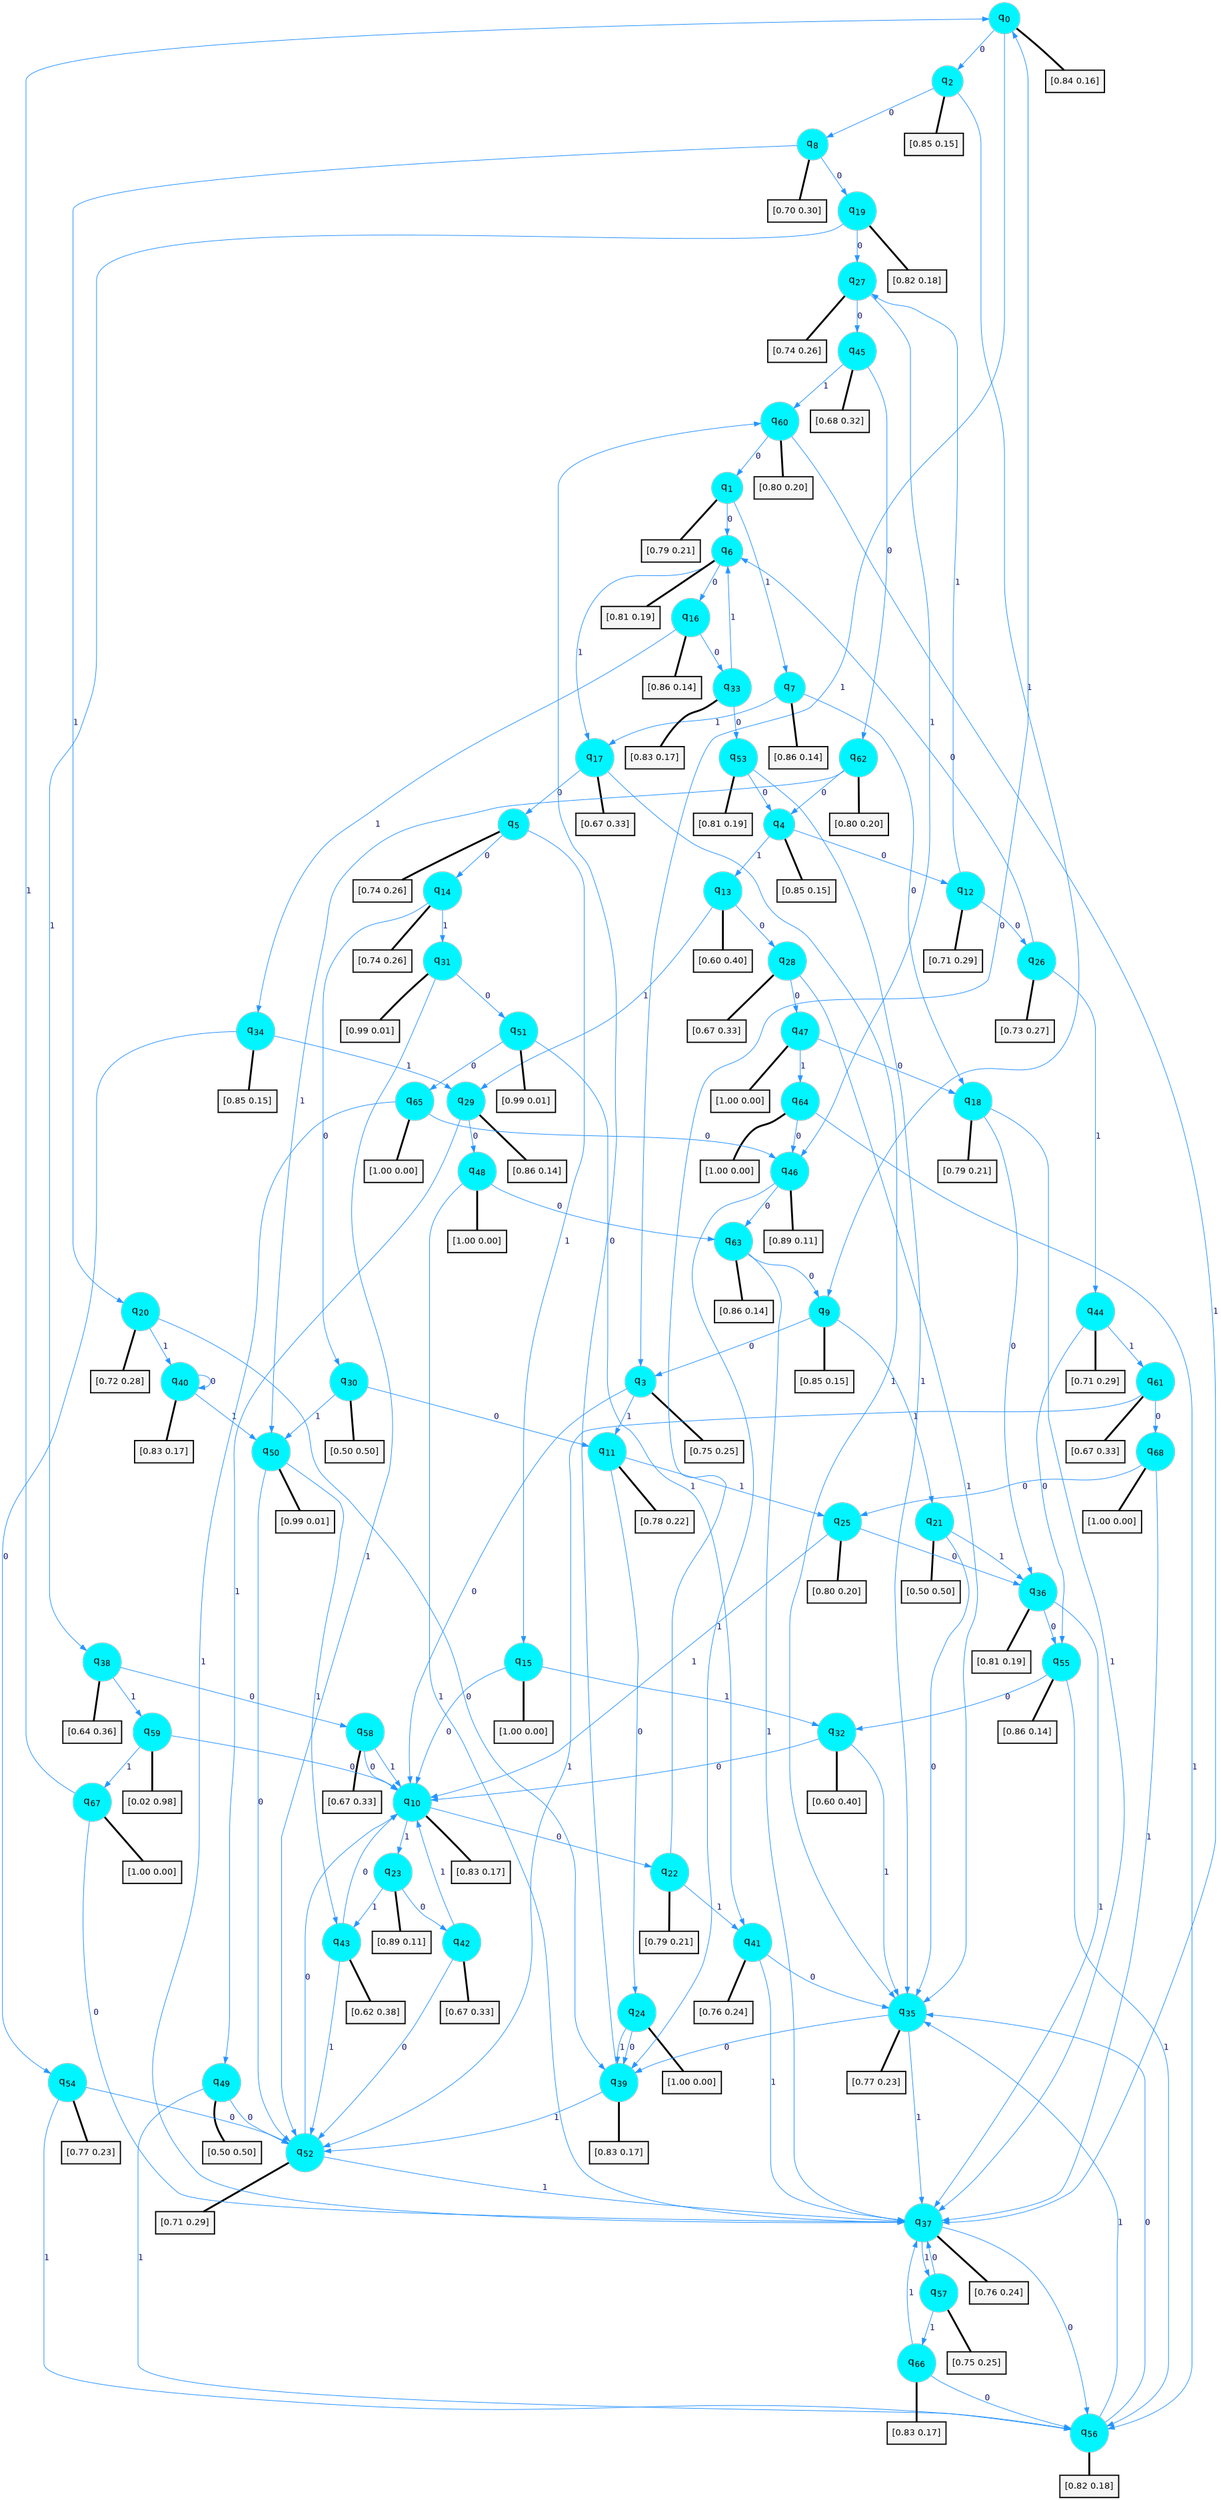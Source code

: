 digraph G {
graph [
bgcolor=transparent, dpi=300, rankdir=TD, size="40,25"];
node [
color=gray, fillcolor=turquoise1, fontcolor=black, fontname=Helvetica, fontsize=16, fontweight=bold, shape=circle, style=filled];
edge [
arrowsize=1, color=dodgerblue1, fontcolor=midnightblue, fontname=courier, fontweight=bold, penwidth=1, style=solid, weight=20];
0[label=<q<SUB>0</SUB>>];
1[label=<q<SUB>1</SUB>>];
2[label=<q<SUB>2</SUB>>];
3[label=<q<SUB>3</SUB>>];
4[label=<q<SUB>4</SUB>>];
5[label=<q<SUB>5</SUB>>];
6[label=<q<SUB>6</SUB>>];
7[label=<q<SUB>7</SUB>>];
8[label=<q<SUB>8</SUB>>];
9[label=<q<SUB>9</SUB>>];
10[label=<q<SUB>10</SUB>>];
11[label=<q<SUB>11</SUB>>];
12[label=<q<SUB>12</SUB>>];
13[label=<q<SUB>13</SUB>>];
14[label=<q<SUB>14</SUB>>];
15[label=<q<SUB>15</SUB>>];
16[label=<q<SUB>16</SUB>>];
17[label=<q<SUB>17</SUB>>];
18[label=<q<SUB>18</SUB>>];
19[label=<q<SUB>19</SUB>>];
20[label=<q<SUB>20</SUB>>];
21[label=<q<SUB>21</SUB>>];
22[label=<q<SUB>22</SUB>>];
23[label=<q<SUB>23</SUB>>];
24[label=<q<SUB>24</SUB>>];
25[label=<q<SUB>25</SUB>>];
26[label=<q<SUB>26</SUB>>];
27[label=<q<SUB>27</SUB>>];
28[label=<q<SUB>28</SUB>>];
29[label=<q<SUB>29</SUB>>];
30[label=<q<SUB>30</SUB>>];
31[label=<q<SUB>31</SUB>>];
32[label=<q<SUB>32</SUB>>];
33[label=<q<SUB>33</SUB>>];
34[label=<q<SUB>34</SUB>>];
35[label=<q<SUB>35</SUB>>];
36[label=<q<SUB>36</SUB>>];
37[label=<q<SUB>37</SUB>>];
38[label=<q<SUB>38</SUB>>];
39[label=<q<SUB>39</SUB>>];
40[label=<q<SUB>40</SUB>>];
41[label=<q<SUB>41</SUB>>];
42[label=<q<SUB>42</SUB>>];
43[label=<q<SUB>43</SUB>>];
44[label=<q<SUB>44</SUB>>];
45[label=<q<SUB>45</SUB>>];
46[label=<q<SUB>46</SUB>>];
47[label=<q<SUB>47</SUB>>];
48[label=<q<SUB>48</SUB>>];
49[label=<q<SUB>49</SUB>>];
50[label=<q<SUB>50</SUB>>];
51[label=<q<SUB>51</SUB>>];
52[label=<q<SUB>52</SUB>>];
53[label=<q<SUB>53</SUB>>];
54[label=<q<SUB>54</SUB>>];
55[label=<q<SUB>55</SUB>>];
56[label=<q<SUB>56</SUB>>];
57[label=<q<SUB>57</SUB>>];
58[label=<q<SUB>58</SUB>>];
59[label=<q<SUB>59</SUB>>];
60[label=<q<SUB>60</SUB>>];
61[label=<q<SUB>61</SUB>>];
62[label=<q<SUB>62</SUB>>];
63[label=<q<SUB>63</SUB>>];
64[label=<q<SUB>64</SUB>>];
65[label=<q<SUB>65</SUB>>];
66[label=<q<SUB>66</SUB>>];
67[label=<q<SUB>67</SUB>>];
68[label=<q<SUB>68</SUB>>];
69[label="[0.84 0.16]", shape=box,fontcolor=black, fontname=Helvetica, fontsize=14, penwidth=2, fillcolor=whitesmoke,color=black];
70[label="[0.79 0.21]", shape=box,fontcolor=black, fontname=Helvetica, fontsize=14, penwidth=2, fillcolor=whitesmoke,color=black];
71[label="[0.85 0.15]", shape=box,fontcolor=black, fontname=Helvetica, fontsize=14, penwidth=2, fillcolor=whitesmoke,color=black];
72[label="[0.75 0.25]", shape=box,fontcolor=black, fontname=Helvetica, fontsize=14, penwidth=2, fillcolor=whitesmoke,color=black];
73[label="[0.85 0.15]", shape=box,fontcolor=black, fontname=Helvetica, fontsize=14, penwidth=2, fillcolor=whitesmoke,color=black];
74[label="[0.74 0.26]", shape=box,fontcolor=black, fontname=Helvetica, fontsize=14, penwidth=2, fillcolor=whitesmoke,color=black];
75[label="[0.81 0.19]", shape=box,fontcolor=black, fontname=Helvetica, fontsize=14, penwidth=2, fillcolor=whitesmoke,color=black];
76[label="[0.86 0.14]", shape=box,fontcolor=black, fontname=Helvetica, fontsize=14, penwidth=2, fillcolor=whitesmoke,color=black];
77[label="[0.70 0.30]", shape=box,fontcolor=black, fontname=Helvetica, fontsize=14, penwidth=2, fillcolor=whitesmoke,color=black];
78[label="[0.85 0.15]", shape=box,fontcolor=black, fontname=Helvetica, fontsize=14, penwidth=2, fillcolor=whitesmoke,color=black];
79[label="[0.83 0.17]", shape=box,fontcolor=black, fontname=Helvetica, fontsize=14, penwidth=2, fillcolor=whitesmoke,color=black];
80[label="[0.78 0.22]", shape=box,fontcolor=black, fontname=Helvetica, fontsize=14, penwidth=2, fillcolor=whitesmoke,color=black];
81[label="[0.71 0.29]", shape=box,fontcolor=black, fontname=Helvetica, fontsize=14, penwidth=2, fillcolor=whitesmoke,color=black];
82[label="[0.60 0.40]", shape=box,fontcolor=black, fontname=Helvetica, fontsize=14, penwidth=2, fillcolor=whitesmoke,color=black];
83[label="[0.74 0.26]", shape=box,fontcolor=black, fontname=Helvetica, fontsize=14, penwidth=2, fillcolor=whitesmoke,color=black];
84[label="[1.00 0.00]", shape=box,fontcolor=black, fontname=Helvetica, fontsize=14, penwidth=2, fillcolor=whitesmoke,color=black];
85[label="[0.86 0.14]", shape=box,fontcolor=black, fontname=Helvetica, fontsize=14, penwidth=2, fillcolor=whitesmoke,color=black];
86[label="[0.67 0.33]", shape=box,fontcolor=black, fontname=Helvetica, fontsize=14, penwidth=2, fillcolor=whitesmoke,color=black];
87[label="[0.79 0.21]", shape=box,fontcolor=black, fontname=Helvetica, fontsize=14, penwidth=2, fillcolor=whitesmoke,color=black];
88[label="[0.82 0.18]", shape=box,fontcolor=black, fontname=Helvetica, fontsize=14, penwidth=2, fillcolor=whitesmoke,color=black];
89[label="[0.72 0.28]", shape=box,fontcolor=black, fontname=Helvetica, fontsize=14, penwidth=2, fillcolor=whitesmoke,color=black];
90[label="[0.50 0.50]", shape=box,fontcolor=black, fontname=Helvetica, fontsize=14, penwidth=2, fillcolor=whitesmoke,color=black];
91[label="[0.79 0.21]", shape=box,fontcolor=black, fontname=Helvetica, fontsize=14, penwidth=2, fillcolor=whitesmoke,color=black];
92[label="[0.89 0.11]", shape=box,fontcolor=black, fontname=Helvetica, fontsize=14, penwidth=2, fillcolor=whitesmoke,color=black];
93[label="[1.00 0.00]", shape=box,fontcolor=black, fontname=Helvetica, fontsize=14, penwidth=2, fillcolor=whitesmoke,color=black];
94[label="[0.80 0.20]", shape=box,fontcolor=black, fontname=Helvetica, fontsize=14, penwidth=2, fillcolor=whitesmoke,color=black];
95[label="[0.73 0.27]", shape=box,fontcolor=black, fontname=Helvetica, fontsize=14, penwidth=2, fillcolor=whitesmoke,color=black];
96[label="[0.74 0.26]", shape=box,fontcolor=black, fontname=Helvetica, fontsize=14, penwidth=2, fillcolor=whitesmoke,color=black];
97[label="[0.67 0.33]", shape=box,fontcolor=black, fontname=Helvetica, fontsize=14, penwidth=2, fillcolor=whitesmoke,color=black];
98[label="[0.86 0.14]", shape=box,fontcolor=black, fontname=Helvetica, fontsize=14, penwidth=2, fillcolor=whitesmoke,color=black];
99[label="[0.50 0.50]", shape=box,fontcolor=black, fontname=Helvetica, fontsize=14, penwidth=2, fillcolor=whitesmoke,color=black];
100[label="[0.99 0.01]", shape=box,fontcolor=black, fontname=Helvetica, fontsize=14, penwidth=2, fillcolor=whitesmoke,color=black];
101[label="[0.60 0.40]", shape=box,fontcolor=black, fontname=Helvetica, fontsize=14, penwidth=2, fillcolor=whitesmoke,color=black];
102[label="[0.83 0.17]", shape=box,fontcolor=black, fontname=Helvetica, fontsize=14, penwidth=2, fillcolor=whitesmoke,color=black];
103[label="[0.85 0.15]", shape=box,fontcolor=black, fontname=Helvetica, fontsize=14, penwidth=2, fillcolor=whitesmoke,color=black];
104[label="[0.77 0.23]", shape=box,fontcolor=black, fontname=Helvetica, fontsize=14, penwidth=2, fillcolor=whitesmoke,color=black];
105[label="[0.81 0.19]", shape=box,fontcolor=black, fontname=Helvetica, fontsize=14, penwidth=2, fillcolor=whitesmoke,color=black];
106[label="[0.76 0.24]", shape=box,fontcolor=black, fontname=Helvetica, fontsize=14, penwidth=2, fillcolor=whitesmoke,color=black];
107[label="[0.64 0.36]", shape=box,fontcolor=black, fontname=Helvetica, fontsize=14, penwidth=2, fillcolor=whitesmoke,color=black];
108[label="[0.83 0.17]", shape=box,fontcolor=black, fontname=Helvetica, fontsize=14, penwidth=2, fillcolor=whitesmoke,color=black];
109[label="[0.83 0.17]", shape=box,fontcolor=black, fontname=Helvetica, fontsize=14, penwidth=2, fillcolor=whitesmoke,color=black];
110[label="[0.76 0.24]", shape=box,fontcolor=black, fontname=Helvetica, fontsize=14, penwidth=2, fillcolor=whitesmoke,color=black];
111[label="[0.67 0.33]", shape=box,fontcolor=black, fontname=Helvetica, fontsize=14, penwidth=2, fillcolor=whitesmoke,color=black];
112[label="[0.62 0.38]", shape=box,fontcolor=black, fontname=Helvetica, fontsize=14, penwidth=2, fillcolor=whitesmoke,color=black];
113[label="[0.71 0.29]", shape=box,fontcolor=black, fontname=Helvetica, fontsize=14, penwidth=2, fillcolor=whitesmoke,color=black];
114[label="[0.68 0.32]", shape=box,fontcolor=black, fontname=Helvetica, fontsize=14, penwidth=2, fillcolor=whitesmoke,color=black];
115[label="[0.89 0.11]", shape=box,fontcolor=black, fontname=Helvetica, fontsize=14, penwidth=2, fillcolor=whitesmoke,color=black];
116[label="[1.00 0.00]", shape=box,fontcolor=black, fontname=Helvetica, fontsize=14, penwidth=2, fillcolor=whitesmoke,color=black];
117[label="[1.00 0.00]", shape=box,fontcolor=black, fontname=Helvetica, fontsize=14, penwidth=2, fillcolor=whitesmoke,color=black];
118[label="[0.50 0.50]", shape=box,fontcolor=black, fontname=Helvetica, fontsize=14, penwidth=2, fillcolor=whitesmoke,color=black];
119[label="[0.99 0.01]", shape=box,fontcolor=black, fontname=Helvetica, fontsize=14, penwidth=2, fillcolor=whitesmoke,color=black];
120[label="[0.99 0.01]", shape=box,fontcolor=black, fontname=Helvetica, fontsize=14, penwidth=2, fillcolor=whitesmoke,color=black];
121[label="[0.71 0.29]", shape=box,fontcolor=black, fontname=Helvetica, fontsize=14, penwidth=2, fillcolor=whitesmoke,color=black];
122[label="[0.81 0.19]", shape=box,fontcolor=black, fontname=Helvetica, fontsize=14, penwidth=2, fillcolor=whitesmoke,color=black];
123[label="[0.77 0.23]", shape=box,fontcolor=black, fontname=Helvetica, fontsize=14, penwidth=2, fillcolor=whitesmoke,color=black];
124[label="[0.86 0.14]", shape=box,fontcolor=black, fontname=Helvetica, fontsize=14, penwidth=2, fillcolor=whitesmoke,color=black];
125[label="[0.82 0.18]", shape=box,fontcolor=black, fontname=Helvetica, fontsize=14, penwidth=2, fillcolor=whitesmoke,color=black];
126[label="[0.75 0.25]", shape=box,fontcolor=black, fontname=Helvetica, fontsize=14, penwidth=2, fillcolor=whitesmoke,color=black];
127[label="[0.67 0.33]", shape=box,fontcolor=black, fontname=Helvetica, fontsize=14, penwidth=2, fillcolor=whitesmoke,color=black];
128[label="[0.02 0.98]", shape=box,fontcolor=black, fontname=Helvetica, fontsize=14, penwidth=2, fillcolor=whitesmoke,color=black];
129[label="[0.80 0.20]", shape=box,fontcolor=black, fontname=Helvetica, fontsize=14, penwidth=2, fillcolor=whitesmoke,color=black];
130[label="[0.67 0.33]", shape=box,fontcolor=black, fontname=Helvetica, fontsize=14, penwidth=2, fillcolor=whitesmoke,color=black];
131[label="[0.80 0.20]", shape=box,fontcolor=black, fontname=Helvetica, fontsize=14, penwidth=2, fillcolor=whitesmoke,color=black];
132[label="[0.86 0.14]", shape=box,fontcolor=black, fontname=Helvetica, fontsize=14, penwidth=2, fillcolor=whitesmoke,color=black];
133[label="[1.00 0.00]", shape=box,fontcolor=black, fontname=Helvetica, fontsize=14, penwidth=2, fillcolor=whitesmoke,color=black];
134[label="[1.00 0.00]", shape=box,fontcolor=black, fontname=Helvetica, fontsize=14, penwidth=2, fillcolor=whitesmoke,color=black];
135[label="[0.83 0.17]", shape=box,fontcolor=black, fontname=Helvetica, fontsize=14, penwidth=2, fillcolor=whitesmoke,color=black];
136[label="[1.00 0.00]", shape=box,fontcolor=black, fontname=Helvetica, fontsize=14, penwidth=2, fillcolor=whitesmoke,color=black];
137[label="[1.00 0.00]", shape=box,fontcolor=black, fontname=Helvetica, fontsize=14, penwidth=2, fillcolor=whitesmoke,color=black];
0->2 [label=0];
0->3 [label=1];
0->69 [arrowhead=none, penwidth=3,color=black];
1->6 [label=0];
1->7 [label=1];
1->70 [arrowhead=none, penwidth=3,color=black];
2->8 [label=0];
2->9 [label=1];
2->71 [arrowhead=none, penwidth=3,color=black];
3->10 [label=0];
3->11 [label=1];
3->72 [arrowhead=none, penwidth=3,color=black];
4->12 [label=0];
4->13 [label=1];
4->73 [arrowhead=none, penwidth=3,color=black];
5->14 [label=0];
5->15 [label=1];
5->74 [arrowhead=none, penwidth=3,color=black];
6->16 [label=0];
6->17 [label=1];
6->75 [arrowhead=none, penwidth=3,color=black];
7->18 [label=0];
7->17 [label=1];
7->76 [arrowhead=none, penwidth=3,color=black];
8->19 [label=0];
8->20 [label=1];
8->77 [arrowhead=none, penwidth=3,color=black];
9->3 [label=0];
9->21 [label=1];
9->78 [arrowhead=none, penwidth=3,color=black];
10->22 [label=0];
10->23 [label=1];
10->79 [arrowhead=none, penwidth=3,color=black];
11->24 [label=0];
11->25 [label=1];
11->80 [arrowhead=none, penwidth=3,color=black];
12->26 [label=0];
12->27 [label=1];
12->81 [arrowhead=none, penwidth=3,color=black];
13->28 [label=0];
13->29 [label=1];
13->82 [arrowhead=none, penwidth=3,color=black];
14->30 [label=0];
14->31 [label=1];
14->83 [arrowhead=none, penwidth=3,color=black];
15->10 [label=0];
15->32 [label=1];
15->84 [arrowhead=none, penwidth=3,color=black];
16->33 [label=0];
16->34 [label=1];
16->85 [arrowhead=none, penwidth=3,color=black];
17->5 [label=0];
17->35 [label=1];
17->86 [arrowhead=none, penwidth=3,color=black];
18->36 [label=0];
18->37 [label=1];
18->87 [arrowhead=none, penwidth=3,color=black];
19->27 [label=0];
19->38 [label=1];
19->88 [arrowhead=none, penwidth=3,color=black];
20->39 [label=0];
20->40 [label=1];
20->89 [arrowhead=none, penwidth=3,color=black];
21->35 [label=0];
21->36 [label=1];
21->90 [arrowhead=none, penwidth=3,color=black];
22->0 [label=0];
22->41 [label=1];
22->91 [arrowhead=none, penwidth=3,color=black];
23->42 [label=0];
23->43 [label=1];
23->92 [arrowhead=none, penwidth=3,color=black];
24->39 [label=0];
24->39 [label=1];
24->93 [arrowhead=none, penwidth=3,color=black];
25->36 [label=0];
25->10 [label=1];
25->94 [arrowhead=none, penwidth=3,color=black];
26->6 [label=0];
26->44 [label=1];
26->95 [arrowhead=none, penwidth=3,color=black];
27->45 [label=0];
27->46 [label=1];
27->96 [arrowhead=none, penwidth=3,color=black];
28->47 [label=0];
28->35 [label=1];
28->97 [arrowhead=none, penwidth=3,color=black];
29->48 [label=0];
29->49 [label=1];
29->98 [arrowhead=none, penwidth=3,color=black];
30->11 [label=0];
30->50 [label=1];
30->99 [arrowhead=none, penwidth=3,color=black];
31->51 [label=0];
31->52 [label=1];
31->100 [arrowhead=none, penwidth=3,color=black];
32->10 [label=0];
32->35 [label=1];
32->101 [arrowhead=none, penwidth=3,color=black];
33->53 [label=0];
33->6 [label=1];
33->102 [arrowhead=none, penwidth=3,color=black];
34->54 [label=0];
34->29 [label=1];
34->103 [arrowhead=none, penwidth=3,color=black];
35->39 [label=0];
35->37 [label=1];
35->104 [arrowhead=none, penwidth=3,color=black];
36->55 [label=0];
36->37 [label=1];
36->105 [arrowhead=none, penwidth=3,color=black];
37->56 [label=0];
37->57 [label=1];
37->106 [arrowhead=none, penwidth=3,color=black];
38->58 [label=0];
38->59 [label=1];
38->107 [arrowhead=none, penwidth=3,color=black];
39->60 [label=0];
39->52 [label=1];
39->108 [arrowhead=none, penwidth=3,color=black];
40->40 [label=0];
40->50 [label=1];
40->109 [arrowhead=none, penwidth=3,color=black];
41->35 [label=0];
41->37 [label=1];
41->110 [arrowhead=none, penwidth=3,color=black];
42->52 [label=0];
42->10 [label=1];
42->111 [arrowhead=none, penwidth=3,color=black];
43->10 [label=0];
43->52 [label=1];
43->112 [arrowhead=none, penwidth=3,color=black];
44->55 [label=0];
44->61 [label=1];
44->113 [arrowhead=none, penwidth=3,color=black];
45->62 [label=0];
45->60 [label=1];
45->114 [arrowhead=none, penwidth=3,color=black];
46->63 [label=0];
46->39 [label=1];
46->115 [arrowhead=none, penwidth=3,color=black];
47->18 [label=0];
47->64 [label=1];
47->116 [arrowhead=none, penwidth=3,color=black];
48->63 [label=0];
48->37 [label=1];
48->117 [arrowhead=none, penwidth=3,color=black];
49->52 [label=0];
49->56 [label=1];
49->118 [arrowhead=none, penwidth=3,color=black];
50->52 [label=0];
50->43 [label=1];
50->119 [arrowhead=none, penwidth=3,color=black];
51->65 [label=0];
51->41 [label=1];
51->120 [arrowhead=none, penwidth=3,color=black];
52->10 [label=0];
52->37 [label=1];
52->121 [arrowhead=none, penwidth=3,color=black];
53->4 [label=0];
53->35 [label=1];
53->122 [arrowhead=none, penwidth=3,color=black];
54->52 [label=0];
54->56 [label=1];
54->123 [arrowhead=none, penwidth=3,color=black];
55->32 [label=0];
55->56 [label=1];
55->124 [arrowhead=none, penwidth=3,color=black];
56->35 [label=0];
56->35 [label=1];
56->125 [arrowhead=none, penwidth=3,color=black];
57->37 [label=0];
57->66 [label=1];
57->126 [arrowhead=none, penwidth=3,color=black];
58->10 [label=0];
58->10 [label=1];
58->127 [arrowhead=none, penwidth=3,color=black];
59->10 [label=0];
59->67 [label=1];
59->128 [arrowhead=none, penwidth=3,color=black];
60->1 [label=0];
60->37 [label=1];
60->129 [arrowhead=none, penwidth=3,color=black];
61->68 [label=0];
61->52 [label=1];
61->130 [arrowhead=none, penwidth=3,color=black];
62->4 [label=0];
62->50 [label=1];
62->131 [arrowhead=none, penwidth=3,color=black];
63->9 [label=0];
63->37 [label=1];
63->132 [arrowhead=none, penwidth=3,color=black];
64->46 [label=0];
64->56 [label=1];
64->133 [arrowhead=none, penwidth=3,color=black];
65->46 [label=0];
65->37 [label=1];
65->134 [arrowhead=none, penwidth=3,color=black];
66->56 [label=0];
66->37 [label=1];
66->135 [arrowhead=none, penwidth=3,color=black];
67->37 [label=0];
67->0 [label=1];
67->136 [arrowhead=none, penwidth=3,color=black];
68->25 [label=0];
68->37 [label=1];
68->137 [arrowhead=none, penwidth=3,color=black];
}
